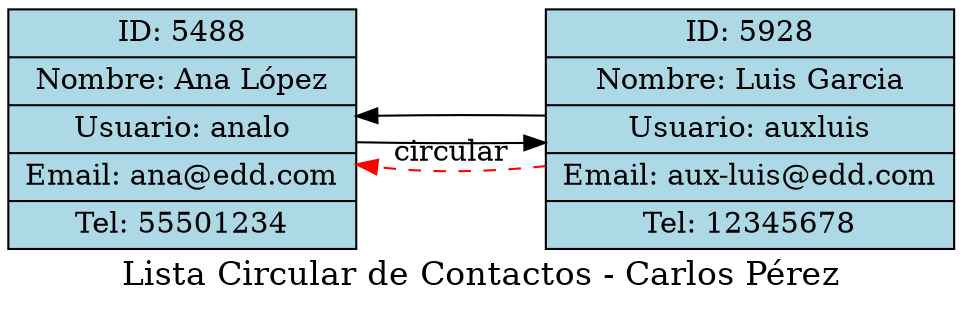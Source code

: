 digraph G {
    label="Lista Circular de Contactos - Carlos Pérez";
    fontsize=16;
    rankdir=LR;
    node [shape=record, style=filled, fillcolor=lightblue];
    contact_ana_at_edd_com [label="ID: 5488|Nombre: Ana López|Usuario: analo|Email: ana@edd.com|Tel: 55501234"];
    contact_aux_luis_at_edd_com [label="ID: 5928|Nombre: Luis Garcia|Usuario: auxluis|Email: aux-luis@edd.com|Tel: 12345678"];
    contact_ana_at_edd_com -> contact_aux_luis_at_edd_com;
    contact_aux_luis_at_edd_com -> contact_ana_at_edd_com;
    edge [color=red, style=dashed];
    contact_aux_luis_at_edd_com -> contact_ana_at_edd_com [label="circular"];
}
